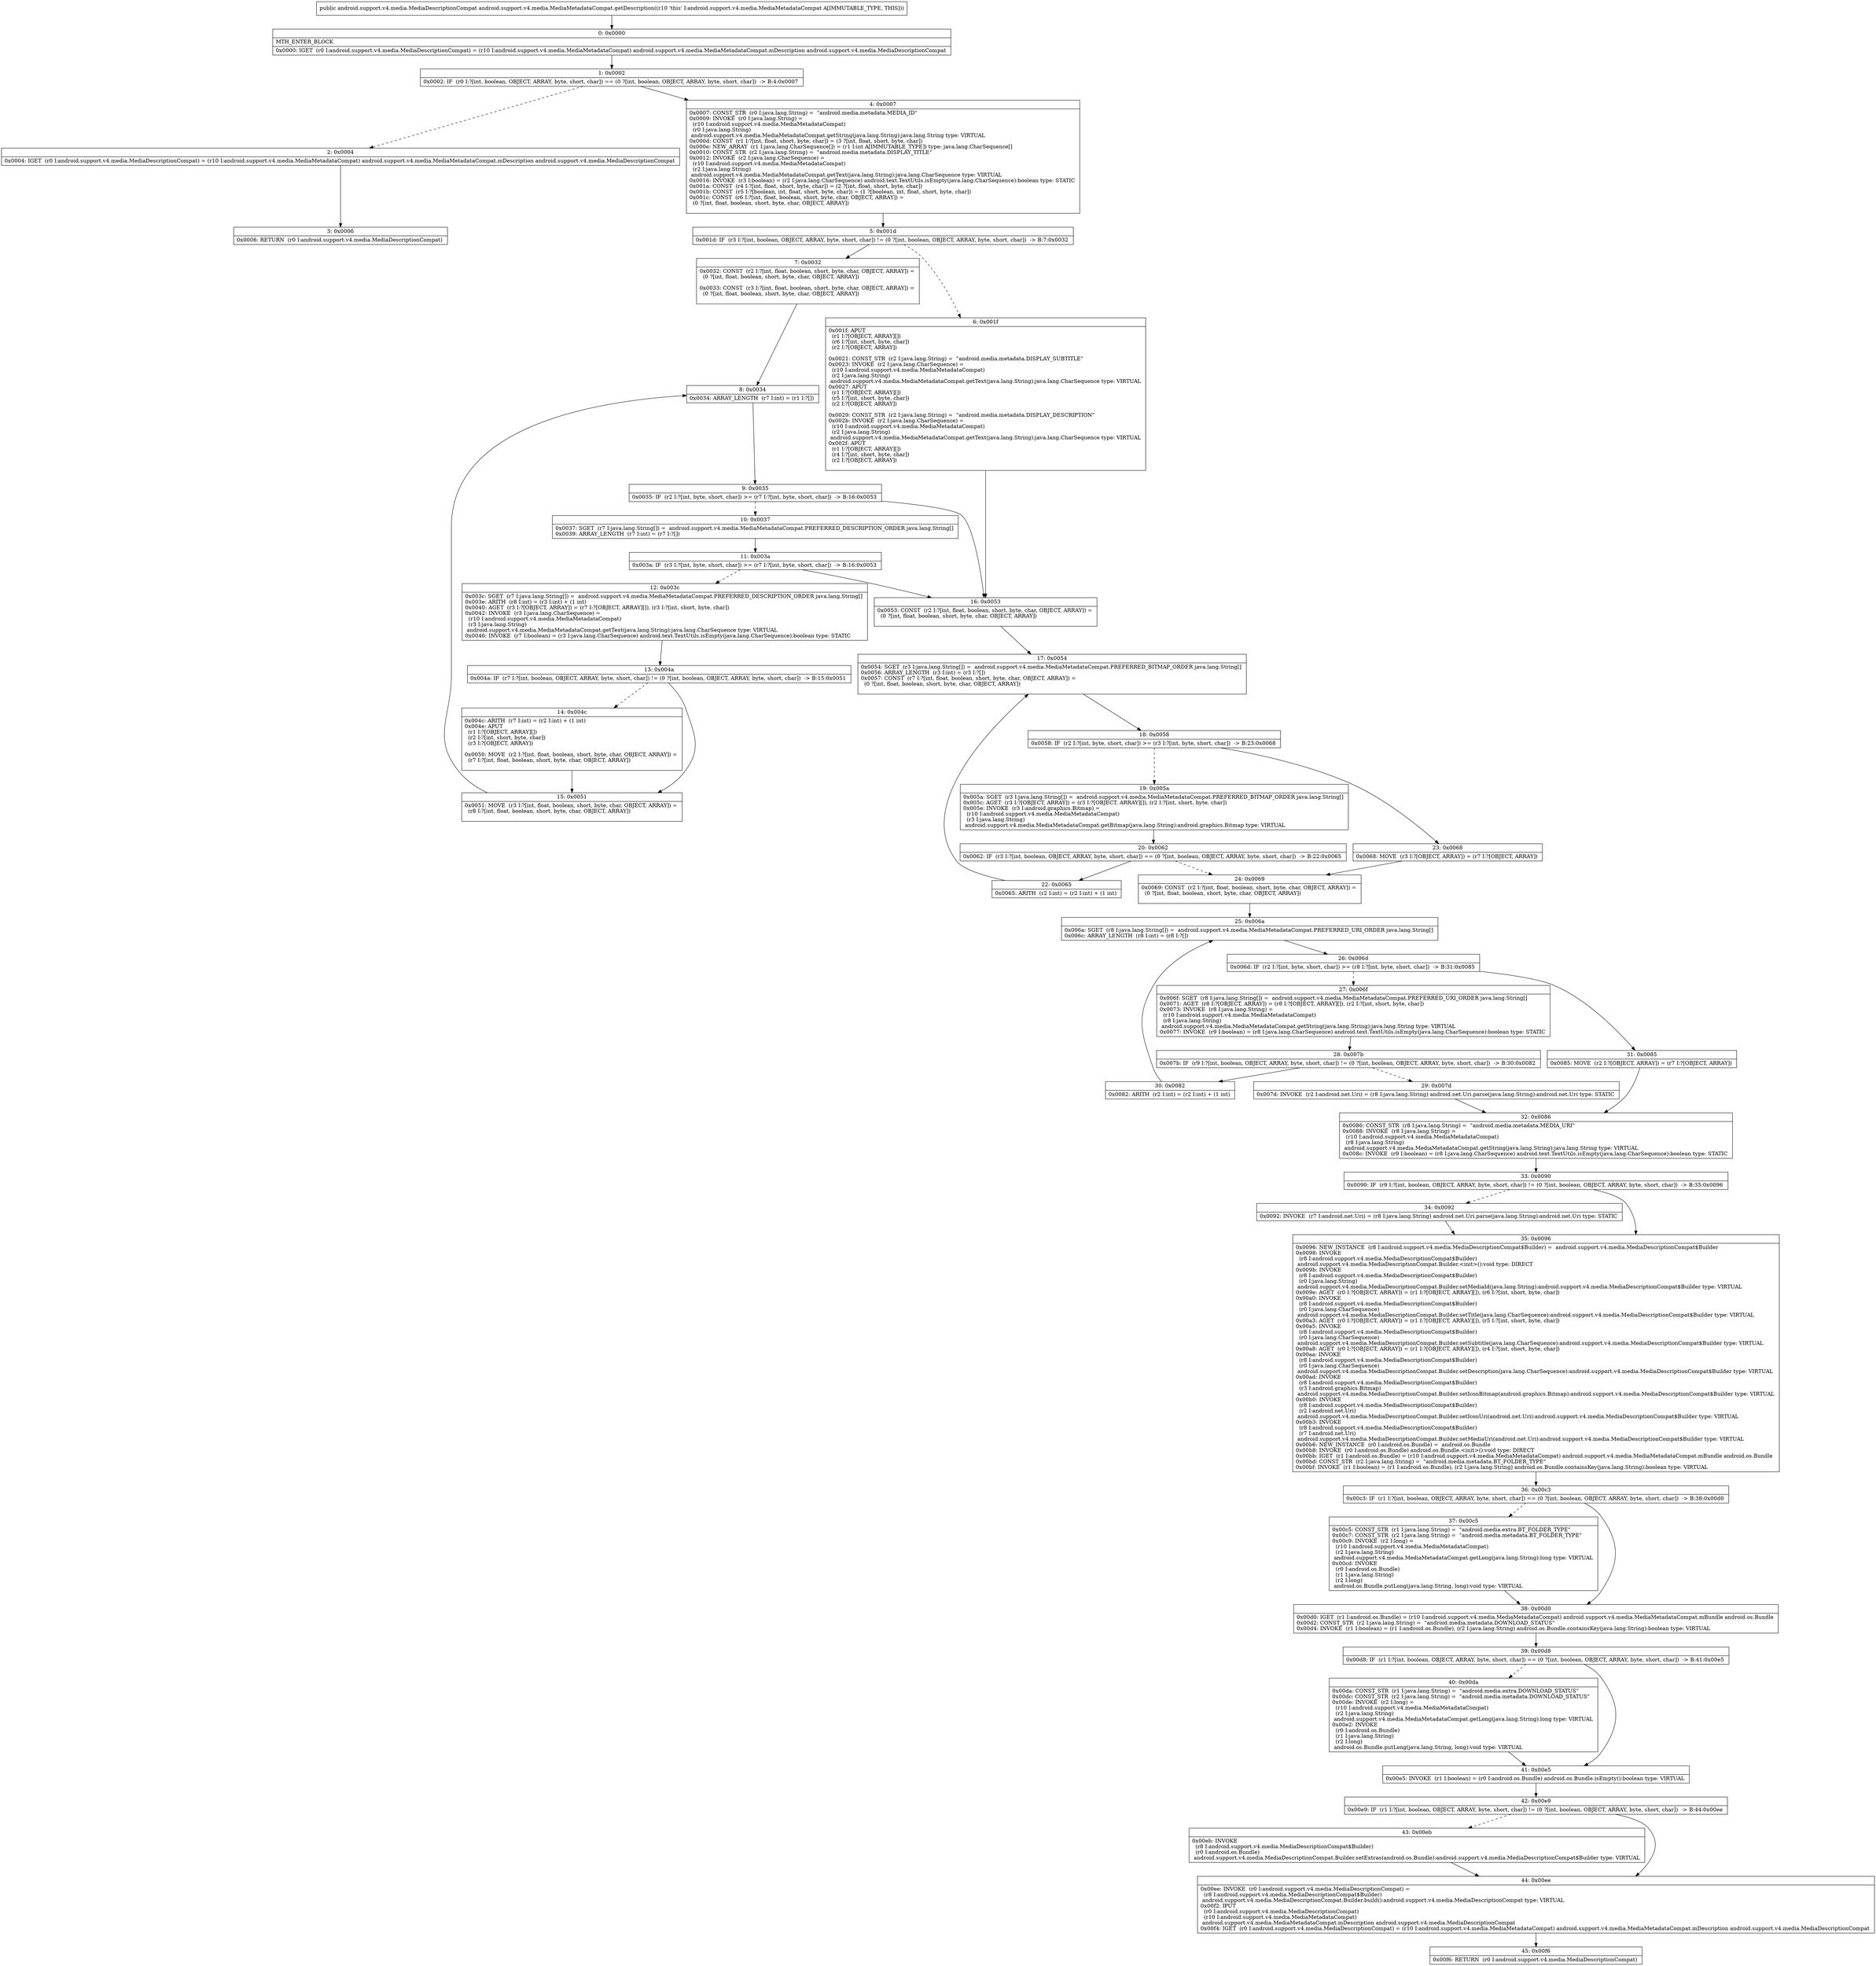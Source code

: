digraph "CFG forandroid.support.v4.media.MediaMetadataCompat.getDescription()Landroid\/support\/v4\/media\/MediaDescriptionCompat;" {
Node_0 [shape=record,label="{0\:\ 0x0000|MTH_ENTER_BLOCK\l|0x0000: IGET  (r0 I:android.support.v4.media.MediaDescriptionCompat) = (r10 I:android.support.v4.media.MediaMetadataCompat) android.support.v4.media.MediaMetadataCompat.mDescription android.support.v4.media.MediaDescriptionCompat \l}"];
Node_1 [shape=record,label="{1\:\ 0x0002|0x0002: IF  (r0 I:?[int, boolean, OBJECT, ARRAY, byte, short, char]) == (0 ?[int, boolean, OBJECT, ARRAY, byte, short, char])  \-\> B:4:0x0007 \l}"];
Node_2 [shape=record,label="{2\:\ 0x0004|0x0004: IGET  (r0 I:android.support.v4.media.MediaDescriptionCompat) = (r10 I:android.support.v4.media.MediaMetadataCompat) android.support.v4.media.MediaMetadataCompat.mDescription android.support.v4.media.MediaDescriptionCompat \l}"];
Node_3 [shape=record,label="{3\:\ 0x0006|0x0006: RETURN  (r0 I:android.support.v4.media.MediaDescriptionCompat) \l}"];
Node_4 [shape=record,label="{4\:\ 0x0007|0x0007: CONST_STR  (r0 I:java.lang.String) =  \"android.media.metadata.MEDIA_ID\" \l0x0009: INVOKE  (r0 I:java.lang.String) = \l  (r10 I:android.support.v4.media.MediaMetadataCompat)\l  (r0 I:java.lang.String)\l android.support.v4.media.MediaMetadataCompat.getString(java.lang.String):java.lang.String type: VIRTUAL \l0x000d: CONST  (r1 I:?[int, float, short, byte, char]) = (3 ?[int, float, short, byte, char]) \l0x000e: NEW_ARRAY  (r1 I:java.lang.CharSequence[]) = (r1 I:int A[IMMUTABLE_TYPE]) type: java.lang.CharSequence[] \l0x0010: CONST_STR  (r2 I:java.lang.String) =  \"android.media.metadata.DISPLAY_TITLE\" \l0x0012: INVOKE  (r2 I:java.lang.CharSequence) = \l  (r10 I:android.support.v4.media.MediaMetadataCompat)\l  (r2 I:java.lang.String)\l android.support.v4.media.MediaMetadataCompat.getText(java.lang.String):java.lang.CharSequence type: VIRTUAL \l0x0016: INVOKE  (r3 I:boolean) = (r2 I:java.lang.CharSequence) android.text.TextUtils.isEmpty(java.lang.CharSequence):boolean type: STATIC \l0x001a: CONST  (r4 I:?[int, float, short, byte, char]) = (2 ?[int, float, short, byte, char]) \l0x001b: CONST  (r5 I:?[boolean, int, float, short, byte, char]) = (1 ?[boolean, int, float, short, byte, char]) \l0x001c: CONST  (r6 I:?[int, float, boolean, short, byte, char, OBJECT, ARRAY]) = \l  (0 ?[int, float, boolean, short, byte, char, OBJECT, ARRAY])\l \l}"];
Node_5 [shape=record,label="{5\:\ 0x001d|0x001d: IF  (r3 I:?[int, boolean, OBJECT, ARRAY, byte, short, char]) != (0 ?[int, boolean, OBJECT, ARRAY, byte, short, char])  \-\> B:7:0x0032 \l}"];
Node_6 [shape=record,label="{6\:\ 0x001f|0x001f: APUT  \l  (r1 I:?[OBJECT, ARRAY][])\l  (r6 I:?[int, short, byte, char])\l  (r2 I:?[OBJECT, ARRAY])\l \l0x0021: CONST_STR  (r2 I:java.lang.String) =  \"android.media.metadata.DISPLAY_SUBTITLE\" \l0x0023: INVOKE  (r2 I:java.lang.CharSequence) = \l  (r10 I:android.support.v4.media.MediaMetadataCompat)\l  (r2 I:java.lang.String)\l android.support.v4.media.MediaMetadataCompat.getText(java.lang.String):java.lang.CharSequence type: VIRTUAL \l0x0027: APUT  \l  (r1 I:?[OBJECT, ARRAY][])\l  (r5 I:?[int, short, byte, char])\l  (r2 I:?[OBJECT, ARRAY])\l \l0x0029: CONST_STR  (r2 I:java.lang.String) =  \"android.media.metadata.DISPLAY_DESCRIPTION\" \l0x002b: INVOKE  (r2 I:java.lang.CharSequence) = \l  (r10 I:android.support.v4.media.MediaMetadataCompat)\l  (r2 I:java.lang.String)\l android.support.v4.media.MediaMetadataCompat.getText(java.lang.String):java.lang.CharSequence type: VIRTUAL \l0x002f: APUT  \l  (r1 I:?[OBJECT, ARRAY][])\l  (r4 I:?[int, short, byte, char])\l  (r2 I:?[OBJECT, ARRAY])\l \l}"];
Node_7 [shape=record,label="{7\:\ 0x0032|0x0032: CONST  (r2 I:?[int, float, boolean, short, byte, char, OBJECT, ARRAY]) = \l  (0 ?[int, float, boolean, short, byte, char, OBJECT, ARRAY])\l \l0x0033: CONST  (r3 I:?[int, float, boolean, short, byte, char, OBJECT, ARRAY]) = \l  (0 ?[int, float, boolean, short, byte, char, OBJECT, ARRAY])\l \l}"];
Node_8 [shape=record,label="{8\:\ 0x0034|0x0034: ARRAY_LENGTH  (r7 I:int) = (r1 I:?[]) \l}"];
Node_9 [shape=record,label="{9\:\ 0x0035|0x0035: IF  (r2 I:?[int, byte, short, char]) \>= (r7 I:?[int, byte, short, char])  \-\> B:16:0x0053 \l}"];
Node_10 [shape=record,label="{10\:\ 0x0037|0x0037: SGET  (r7 I:java.lang.String[]) =  android.support.v4.media.MediaMetadataCompat.PREFERRED_DESCRIPTION_ORDER java.lang.String[] \l0x0039: ARRAY_LENGTH  (r7 I:int) = (r7 I:?[]) \l}"];
Node_11 [shape=record,label="{11\:\ 0x003a|0x003a: IF  (r3 I:?[int, byte, short, char]) \>= (r7 I:?[int, byte, short, char])  \-\> B:16:0x0053 \l}"];
Node_12 [shape=record,label="{12\:\ 0x003c|0x003c: SGET  (r7 I:java.lang.String[]) =  android.support.v4.media.MediaMetadataCompat.PREFERRED_DESCRIPTION_ORDER java.lang.String[] \l0x003e: ARITH  (r8 I:int) = (r3 I:int) + (1 int) \l0x0040: AGET  (r3 I:?[OBJECT, ARRAY]) = (r7 I:?[OBJECT, ARRAY][]), (r3 I:?[int, short, byte, char]) \l0x0042: INVOKE  (r3 I:java.lang.CharSequence) = \l  (r10 I:android.support.v4.media.MediaMetadataCompat)\l  (r3 I:java.lang.String)\l android.support.v4.media.MediaMetadataCompat.getText(java.lang.String):java.lang.CharSequence type: VIRTUAL \l0x0046: INVOKE  (r7 I:boolean) = (r3 I:java.lang.CharSequence) android.text.TextUtils.isEmpty(java.lang.CharSequence):boolean type: STATIC \l}"];
Node_13 [shape=record,label="{13\:\ 0x004a|0x004a: IF  (r7 I:?[int, boolean, OBJECT, ARRAY, byte, short, char]) != (0 ?[int, boolean, OBJECT, ARRAY, byte, short, char])  \-\> B:15:0x0051 \l}"];
Node_14 [shape=record,label="{14\:\ 0x004c|0x004c: ARITH  (r7 I:int) = (r2 I:int) + (1 int) \l0x004e: APUT  \l  (r1 I:?[OBJECT, ARRAY][])\l  (r2 I:?[int, short, byte, char])\l  (r3 I:?[OBJECT, ARRAY])\l \l0x0050: MOVE  (r2 I:?[int, float, boolean, short, byte, char, OBJECT, ARRAY]) = \l  (r7 I:?[int, float, boolean, short, byte, char, OBJECT, ARRAY])\l \l}"];
Node_15 [shape=record,label="{15\:\ 0x0051|0x0051: MOVE  (r3 I:?[int, float, boolean, short, byte, char, OBJECT, ARRAY]) = \l  (r8 I:?[int, float, boolean, short, byte, char, OBJECT, ARRAY])\l \l}"];
Node_16 [shape=record,label="{16\:\ 0x0053|0x0053: CONST  (r2 I:?[int, float, boolean, short, byte, char, OBJECT, ARRAY]) = \l  (0 ?[int, float, boolean, short, byte, char, OBJECT, ARRAY])\l \l}"];
Node_17 [shape=record,label="{17\:\ 0x0054|0x0054: SGET  (r3 I:java.lang.String[]) =  android.support.v4.media.MediaMetadataCompat.PREFERRED_BITMAP_ORDER java.lang.String[] \l0x0056: ARRAY_LENGTH  (r3 I:int) = (r3 I:?[]) \l0x0057: CONST  (r7 I:?[int, float, boolean, short, byte, char, OBJECT, ARRAY]) = \l  (0 ?[int, float, boolean, short, byte, char, OBJECT, ARRAY])\l \l}"];
Node_18 [shape=record,label="{18\:\ 0x0058|0x0058: IF  (r2 I:?[int, byte, short, char]) \>= (r3 I:?[int, byte, short, char])  \-\> B:23:0x0068 \l}"];
Node_19 [shape=record,label="{19\:\ 0x005a|0x005a: SGET  (r3 I:java.lang.String[]) =  android.support.v4.media.MediaMetadataCompat.PREFERRED_BITMAP_ORDER java.lang.String[] \l0x005c: AGET  (r3 I:?[OBJECT, ARRAY]) = (r3 I:?[OBJECT, ARRAY][]), (r2 I:?[int, short, byte, char]) \l0x005e: INVOKE  (r3 I:android.graphics.Bitmap) = \l  (r10 I:android.support.v4.media.MediaMetadataCompat)\l  (r3 I:java.lang.String)\l android.support.v4.media.MediaMetadataCompat.getBitmap(java.lang.String):android.graphics.Bitmap type: VIRTUAL \l}"];
Node_20 [shape=record,label="{20\:\ 0x0062|0x0062: IF  (r3 I:?[int, boolean, OBJECT, ARRAY, byte, short, char]) == (0 ?[int, boolean, OBJECT, ARRAY, byte, short, char])  \-\> B:22:0x0065 \l}"];
Node_22 [shape=record,label="{22\:\ 0x0065|0x0065: ARITH  (r2 I:int) = (r2 I:int) + (1 int) \l}"];
Node_23 [shape=record,label="{23\:\ 0x0068|0x0068: MOVE  (r3 I:?[OBJECT, ARRAY]) = (r7 I:?[OBJECT, ARRAY]) \l}"];
Node_24 [shape=record,label="{24\:\ 0x0069|0x0069: CONST  (r2 I:?[int, float, boolean, short, byte, char, OBJECT, ARRAY]) = \l  (0 ?[int, float, boolean, short, byte, char, OBJECT, ARRAY])\l \l}"];
Node_25 [shape=record,label="{25\:\ 0x006a|0x006a: SGET  (r8 I:java.lang.String[]) =  android.support.v4.media.MediaMetadataCompat.PREFERRED_URI_ORDER java.lang.String[] \l0x006c: ARRAY_LENGTH  (r8 I:int) = (r8 I:?[]) \l}"];
Node_26 [shape=record,label="{26\:\ 0x006d|0x006d: IF  (r2 I:?[int, byte, short, char]) \>= (r8 I:?[int, byte, short, char])  \-\> B:31:0x0085 \l}"];
Node_27 [shape=record,label="{27\:\ 0x006f|0x006f: SGET  (r8 I:java.lang.String[]) =  android.support.v4.media.MediaMetadataCompat.PREFERRED_URI_ORDER java.lang.String[] \l0x0071: AGET  (r8 I:?[OBJECT, ARRAY]) = (r8 I:?[OBJECT, ARRAY][]), (r2 I:?[int, short, byte, char]) \l0x0073: INVOKE  (r8 I:java.lang.String) = \l  (r10 I:android.support.v4.media.MediaMetadataCompat)\l  (r8 I:java.lang.String)\l android.support.v4.media.MediaMetadataCompat.getString(java.lang.String):java.lang.String type: VIRTUAL \l0x0077: INVOKE  (r9 I:boolean) = (r8 I:java.lang.CharSequence) android.text.TextUtils.isEmpty(java.lang.CharSequence):boolean type: STATIC \l}"];
Node_28 [shape=record,label="{28\:\ 0x007b|0x007b: IF  (r9 I:?[int, boolean, OBJECT, ARRAY, byte, short, char]) != (0 ?[int, boolean, OBJECT, ARRAY, byte, short, char])  \-\> B:30:0x0082 \l}"];
Node_29 [shape=record,label="{29\:\ 0x007d|0x007d: INVOKE  (r2 I:android.net.Uri) = (r8 I:java.lang.String) android.net.Uri.parse(java.lang.String):android.net.Uri type: STATIC \l}"];
Node_30 [shape=record,label="{30\:\ 0x0082|0x0082: ARITH  (r2 I:int) = (r2 I:int) + (1 int) \l}"];
Node_31 [shape=record,label="{31\:\ 0x0085|0x0085: MOVE  (r2 I:?[OBJECT, ARRAY]) = (r7 I:?[OBJECT, ARRAY]) \l}"];
Node_32 [shape=record,label="{32\:\ 0x0086|0x0086: CONST_STR  (r8 I:java.lang.String) =  \"android.media.metadata.MEDIA_URI\" \l0x0088: INVOKE  (r8 I:java.lang.String) = \l  (r10 I:android.support.v4.media.MediaMetadataCompat)\l  (r8 I:java.lang.String)\l android.support.v4.media.MediaMetadataCompat.getString(java.lang.String):java.lang.String type: VIRTUAL \l0x008c: INVOKE  (r9 I:boolean) = (r8 I:java.lang.CharSequence) android.text.TextUtils.isEmpty(java.lang.CharSequence):boolean type: STATIC \l}"];
Node_33 [shape=record,label="{33\:\ 0x0090|0x0090: IF  (r9 I:?[int, boolean, OBJECT, ARRAY, byte, short, char]) != (0 ?[int, boolean, OBJECT, ARRAY, byte, short, char])  \-\> B:35:0x0096 \l}"];
Node_34 [shape=record,label="{34\:\ 0x0092|0x0092: INVOKE  (r7 I:android.net.Uri) = (r8 I:java.lang.String) android.net.Uri.parse(java.lang.String):android.net.Uri type: STATIC \l}"];
Node_35 [shape=record,label="{35\:\ 0x0096|0x0096: NEW_INSTANCE  (r8 I:android.support.v4.media.MediaDescriptionCompat$Builder) =  android.support.v4.media.MediaDescriptionCompat$Builder \l0x0098: INVOKE  \l  (r8 I:android.support.v4.media.MediaDescriptionCompat$Builder)\l android.support.v4.media.MediaDescriptionCompat.Builder.\<init\>():void type: DIRECT \l0x009b: INVOKE  \l  (r8 I:android.support.v4.media.MediaDescriptionCompat$Builder)\l  (r0 I:java.lang.String)\l android.support.v4.media.MediaDescriptionCompat.Builder.setMediaId(java.lang.String):android.support.v4.media.MediaDescriptionCompat$Builder type: VIRTUAL \l0x009e: AGET  (r0 I:?[OBJECT, ARRAY]) = (r1 I:?[OBJECT, ARRAY][]), (r6 I:?[int, short, byte, char]) \l0x00a0: INVOKE  \l  (r8 I:android.support.v4.media.MediaDescriptionCompat$Builder)\l  (r0 I:java.lang.CharSequence)\l android.support.v4.media.MediaDescriptionCompat.Builder.setTitle(java.lang.CharSequence):android.support.v4.media.MediaDescriptionCompat$Builder type: VIRTUAL \l0x00a3: AGET  (r0 I:?[OBJECT, ARRAY]) = (r1 I:?[OBJECT, ARRAY][]), (r5 I:?[int, short, byte, char]) \l0x00a5: INVOKE  \l  (r8 I:android.support.v4.media.MediaDescriptionCompat$Builder)\l  (r0 I:java.lang.CharSequence)\l android.support.v4.media.MediaDescriptionCompat.Builder.setSubtitle(java.lang.CharSequence):android.support.v4.media.MediaDescriptionCompat$Builder type: VIRTUAL \l0x00a8: AGET  (r0 I:?[OBJECT, ARRAY]) = (r1 I:?[OBJECT, ARRAY][]), (r4 I:?[int, short, byte, char]) \l0x00aa: INVOKE  \l  (r8 I:android.support.v4.media.MediaDescriptionCompat$Builder)\l  (r0 I:java.lang.CharSequence)\l android.support.v4.media.MediaDescriptionCompat.Builder.setDescription(java.lang.CharSequence):android.support.v4.media.MediaDescriptionCompat$Builder type: VIRTUAL \l0x00ad: INVOKE  \l  (r8 I:android.support.v4.media.MediaDescriptionCompat$Builder)\l  (r3 I:android.graphics.Bitmap)\l android.support.v4.media.MediaDescriptionCompat.Builder.setIconBitmap(android.graphics.Bitmap):android.support.v4.media.MediaDescriptionCompat$Builder type: VIRTUAL \l0x00b0: INVOKE  \l  (r8 I:android.support.v4.media.MediaDescriptionCompat$Builder)\l  (r2 I:android.net.Uri)\l android.support.v4.media.MediaDescriptionCompat.Builder.setIconUri(android.net.Uri):android.support.v4.media.MediaDescriptionCompat$Builder type: VIRTUAL \l0x00b3: INVOKE  \l  (r8 I:android.support.v4.media.MediaDescriptionCompat$Builder)\l  (r7 I:android.net.Uri)\l android.support.v4.media.MediaDescriptionCompat.Builder.setMediaUri(android.net.Uri):android.support.v4.media.MediaDescriptionCompat$Builder type: VIRTUAL \l0x00b6: NEW_INSTANCE  (r0 I:android.os.Bundle) =  android.os.Bundle \l0x00b8: INVOKE  (r0 I:android.os.Bundle) android.os.Bundle.\<init\>():void type: DIRECT \l0x00bb: IGET  (r1 I:android.os.Bundle) = (r10 I:android.support.v4.media.MediaMetadataCompat) android.support.v4.media.MediaMetadataCompat.mBundle android.os.Bundle \l0x00bd: CONST_STR  (r2 I:java.lang.String) =  \"android.media.metadata.BT_FOLDER_TYPE\" \l0x00bf: INVOKE  (r1 I:boolean) = (r1 I:android.os.Bundle), (r2 I:java.lang.String) android.os.Bundle.containsKey(java.lang.String):boolean type: VIRTUAL \l}"];
Node_36 [shape=record,label="{36\:\ 0x00c3|0x00c3: IF  (r1 I:?[int, boolean, OBJECT, ARRAY, byte, short, char]) == (0 ?[int, boolean, OBJECT, ARRAY, byte, short, char])  \-\> B:38:0x00d0 \l}"];
Node_37 [shape=record,label="{37\:\ 0x00c5|0x00c5: CONST_STR  (r1 I:java.lang.String) =  \"android.media.extra.BT_FOLDER_TYPE\" \l0x00c7: CONST_STR  (r2 I:java.lang.String) =  \"android.media.metadata.BT_FOLDER_TYPE\" \l0x00c9: INVOKE  (r2 I:long) = \l  (r10 I:android.support.v4.media.MediaMetadataCompat)\l  (r2 I:java.lang.String)\l android.support.v4.media.MediaMetadataCompat.getLong(java.lang.String):long type: VIRTUAL \l0x00cd: INVOKE  \l  (r0 I:android.os.Bundle)\l  (r1 I:java.lang.String)\l  (r2 I:long)\l android.os.Bundle.putLong(java.lang.String, long):void type: VIRTUAL \l}"];
Node_38 [shape=record,label="{38\:\ 0x00d0|0x00d0: IGET  (r1 I:android.os.Bundle) = (r10 I:android.support.v4.media.MediaMetadataCompat) android.support.v4.media.MediaMetadataCompat.mBundle android.os.Bundle \l0x00d2: CONST_STR  (r2 I:java.lang.String) =  \"android.media.metadata.DOWNLOAD_STATUS\" \l0x00d4: INVOKE  (r1 I:boolean) = (r1 I:android.os.Bundle), (r2 I:java.lang.String) android.os.Bundle.containsKey(java.lang.String):boolean type: VIRTUAL \l}"];
Node_39 [shape=record,label="{39\:\ 0x00d8|0x00d8: IF  (r1 I:?[int, boolean, OBJECT, ARRAY, byte, short, char]) == (0 ?[int, boolean, OBJECT, ARRAY, byte, short, char])  \-\> B:41:0x00e5 \l}"];
Node_40 [shape=record,label="{40\:\ 0x00da|0x00da: CONST_STR  (r1 I:java.lang.String) =  \"android.media.extra.DOWNLOAD_STATUS\" \l0x00dc: CONST_STR  (r2 I:java.lang.String) =  \"android.media.metadata.DOWNLOAD_STATUS\" \l0x00de: INVOKE  (r2 I:long) = \l  (r10 I:android.support.v4.media.MediaMetadataCompat)\l  (r2 I:java.lang.String)\l android.support.v4.media.MediaMetadataCompat.getLong(java.lang.String):long type: VIRTUAL \l0x00e2: INVOKE  \l  (r0 I:android.os.Bundle)\l  (r1 I:java.lang.String)\l  (r2 I:long)\l android.os.Bundle.putLong(java.lang.String, long):void type: VIRTUAL \l}"];
Node_41 [shape=record,label="{41\:\ 0x00e5|0x00e5: INVOKE  (r1 I:boolean) = (r0 I:android.os.Bundle) android.os.Bundle.isEmpty():boolean type: VIRTUAL \l}"];
Node_42 [shape=record,label="{42\:\ 0x00e9|0x00e9: IF  (r1 I:?[int, boolean, OBJECT, ARRAY, byte, short, char]) != (0 ?[int, boolean, OBJECT, ARRAY, byte, short, char])  \-\> B:44:0x00ee \l}"];
Node_43 [shape=record,label="{43\:\ 0x00eb|0x00eb: INVOKE  \l  (r8 I:android.support.v4.media.MediaDescriptionCompat$Builder)\l  (r0 I:android.os.Bundle)\l android.support.v4.media.MediaDescriptionCompat.Builder.setExtras(android.os.Bundle):android.support.v4.media.MediaDescriptionCompat$Builder type: VIRTUAL \l}"];
Node_44 [shape=record,label="{44\:\ 0x00ee|0x00ee: INVOKE  (r0 I:android.support.v4.media.MediaDescriptionCompat) = \l  (r8 I:android.support.v4.media.MediaDescriptionCompat$Builder)\l android.support.v4.media.MediaDescriptionCompat.Builder.build():android.support.v4.media.MediaDescriptionCompat type: VIRTUAL \l0x00f2: IPUT  \l  (r0 I:android.support.v4.media.MediaDescriptionCompat)\l  (r10 I:android.support.v4.media.MediaMetadataCompat)\l android.support.v4.media.MediaMetadataCompat.mDescription android.support.v4.media.MediaDescriptionCompat \l0x00f4: IGET  (r0 I:android.support.v4.media.MediaDescriptionCompat) = (r10 I:android.support.v4.media.MediaMetadataCompat) android.support.v4.media.MediaMetadataCompat.mDescription android.support.v4.media.MediaDescriptionCompat \l}"];
Node_45 [shape=record,label="{45\:\ 0x00f6|0x00f6: RETURN  (r0 I:android.support.v4.media.MediaDescriptionCompat) \l}"];
MethodNode[shape=record,label="{public android.support.v4.media.MediaDescriptionCompat android.support.v4.media.MediaMetadataCompat.getDescription((r10 'this' I:android.support.v4.media.MediaMetadataCompat A[IMMUTABLE_TYPE, THIS])) }"];
MethodNode -> Node_0;
Node_0 -> Node_1;
Node_1 -> Node_2[style=dashed];
Node_1 -> Node_4;
Node_2 -> Node_3;
Node_4 -> Node_5;
Node_5 -> Node_6[style=dashed];
Node_5 -> Node_7;
Node_6 -> Node_16;
Node_7 -> Node_8;
Node_8 -> Node_9;
Node_9 -> Node_10[style=dashed];
Node_9 -> Node_16;
Node_10 -> Node_11;
Node_11 -> Node_12[style=dashed];
Node_11 -> Node_16;
Node_12 -> Node_13;
Node_13 -> Node_14[style=dashed];
Node_13 -> Node_15;
Node_14 -> Node_15;
Node_15 -> Node_8;
Node_16 -> Node_17;
Node_17 -> Node_18;
Node_18 -> Node_19[style=dashed];
Node_18 -> Node_23;
Node_19 -> Node_20;
Node_20 -> Node_22;
Node_20 -> Node_24[style=dashed];
Node_22 -> Node_17;
Node_23 -> Node_24;
Node_24 -> Node_25;
Node_25 -> Node_26;
Node_26 -> Node_27[style=dashed];
Node_26 -> Node_31;
Node_27 -> Node_28;
Node_28 -> Node_29[style=dashed];
Node_28 -> Node_30;
Node_29 -> Node_32;
Node_30 -> Node_25;
Node_31 -> Node_32;
Node_32 -> Node_33;
Node_33 -> Node_34[style=dashed];
Node_33 -> Node_35;
Node_34 -> Node_35;
Node_35 -> Node_36;
Node_36 -> Node_37[style=dashed];
Node_36 -> Node_38;
Node_37 -> Node_38;
Node_38 -> Node_39;
Node_39 -> Node_40[style=dashed];
Node_39 -> Node_41;
Node_40 -> Node_41;
Node_41 -> Node_42;
Node_42 -> Node_43[style=dashed];
Node_42 -> Node_44;
Node_43 -> Node_44;
Node_44 -> Node_45;
}

